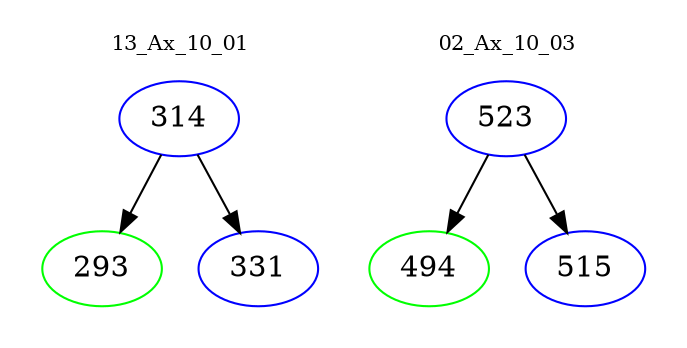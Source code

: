 digraph{
subgraph cluster_0 {
color = white
label = "13_Ax_10_01";
fontsize=10;
T0_314 [label="314", color="blue"]
T0_314 -> T0_293 [color="black"]
T0_293 [label="293", color="green"]
T0_314 -> T0_331 [color="black"]
T0_331 [label="331", color="blue"]
}
subgraph cluster_1 {
color = white
label = "02_Ax_10_03";
fontsize=10;
T1_523 [label="523", color="blue"]
T1_523 -> T1_494 [color="black"]
T1_494 [label="494", color="green"]
T1_523 -> T1_515 [color="black"]
T1_515 [label="515", color="blue"]
}
}
